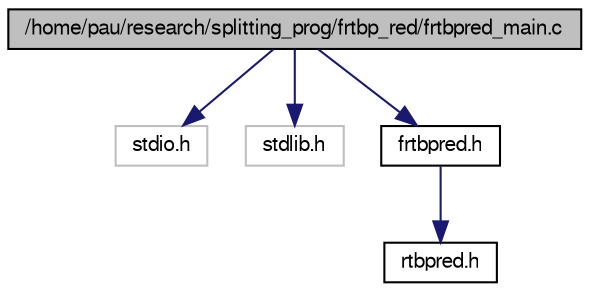 digraph G
{
  edge [fontname="FreeSans",fontsize="10",labelfontname="FreeSans",labelfontsize="10"];
  node [fontname="FreeSans",fontsize="10",shape=record];
  Node1 [label="/home/pau/research/splitting_prog/frtbp_red/frtbpred_main.c",height=0.2,width=0.4,color="black", fillcolor="grey75", style="filled" fontcolor="black"];
  Node1 -> Node2 [color="midnightblue",fontsize="10",style="solid",fontname="FreeSans"];
  Node2 [label="stdio.h",height=0.2,width=0.4,color="grey75", fillcolor="white", style="filled"];
  Node1 -> Node3 [color="midnightblue",fontsize="10",style="solid",fontname="FreeSans"];
  Node3 [label="stdlib.h",height=0.2,width=0.4,color="grey75", fillcolor="white", style="filled"];
  Node1 -> Node4 [color="midnightblue",fontsize="10",style="solid",fontname="FreeSans"];
  Node4 [label="frtbpred.h",height=0.2,width=0.4,color="black", fillcolor="white", style="filled",URL="$frtbpred_8h.html",tooltip="Flow of the Reduced Restricted Three Body Problem."];
  Node4 -> Node5 [color="midnightblue",fontsize="10",style="solid",fontname="FreeSans"];
  Node5 [label="rtbpred.h",height=0.2,width=0.4,color="black", fillcolor="white", style="filled",URL="$rtbpred_8h_source.html"];
}
